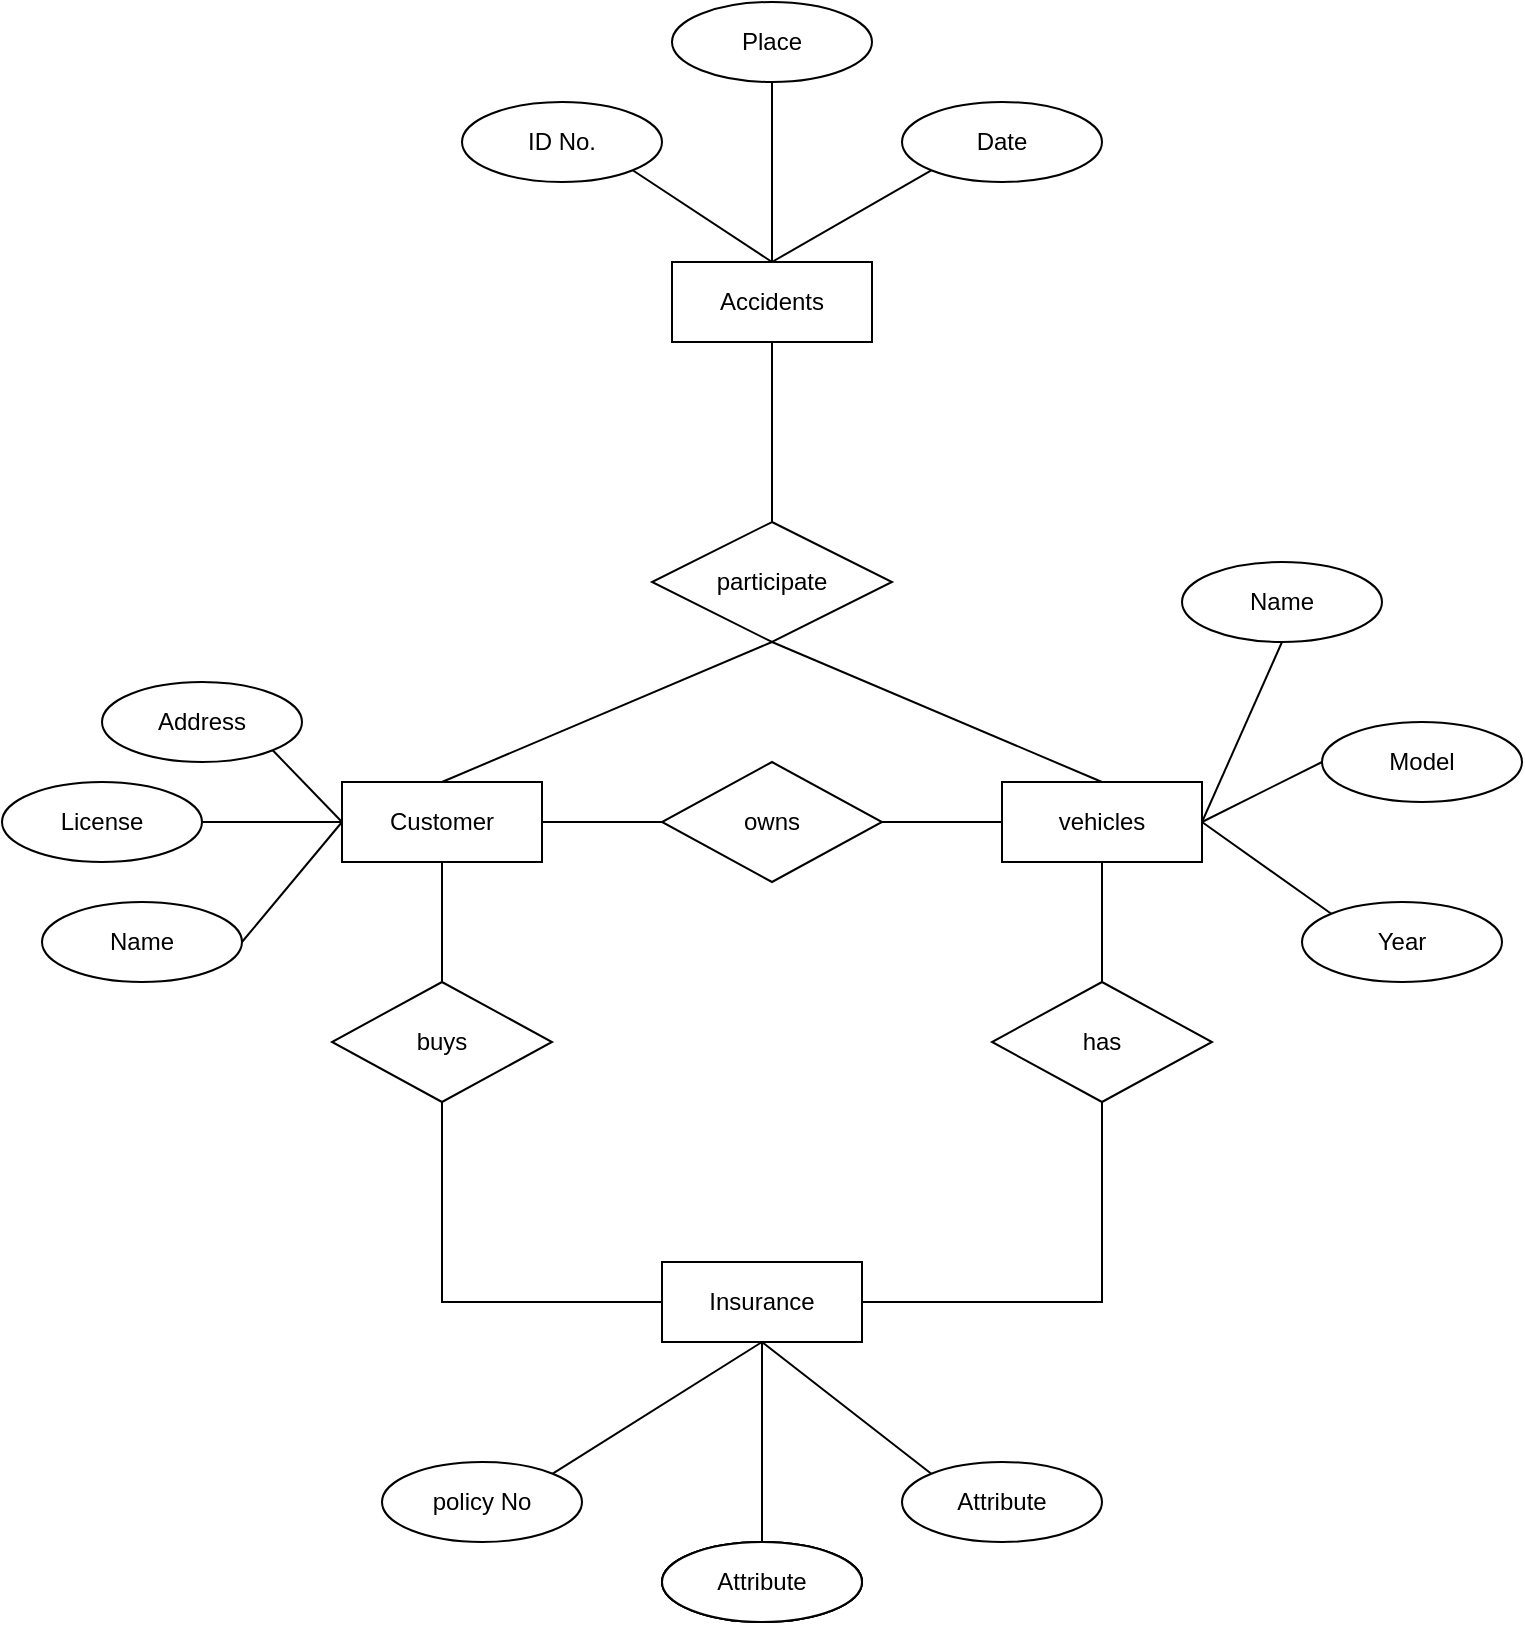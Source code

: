 <mxfile version="21.0.6" type="device"><diagram id="R2lEEEUBdFMjLlhIrx00" name="Page-1"><mxGraphModel dx="1645" dy="800" grid="1" gridSize="10" guides="1" tooltips="1" connect="1" arrows="1" fold="1" page="1" pageScale="1" pageWidth="850" pageHeight="1100" math="0" shadow="0" extFonts="Permanent Marker^https://fonts.googleapis.com/css?family=Permanent+Marker"><root><mxCell id="0"/><mxCell id="1" parent="0"/><mxCell id="_sj21JPGF26O4PUH-0AE-1" value="Insurance" style="whiteSpace=wrap;html=1;align=center;" vertex="1" parent="1"><mxGeometry x="370" y="740" width="100" height="40" as="geometry"/></mxCell><mxCell id="_sj21JPGF26O4PUH-0AE-2" value="Customer" style="whiteSpace=wrap;html=1;align=center;" vertex="1" parent="1"><mxGeometry x="210" y="500" width="100" height="40" as="geometry"/></mxCell><mxCell id="_sj21JPGF26O4PUH-0AE-3" value="owns" style="shape=rhombus;perimeter=rhombusPerimeter;whiteSpace=wrap;html=1;align=center;" vertex="1" parent="1"><mxGeometry x="370" y="490" width="110" height="60" as="geometry"/></mxCell><mxCell id="_sj21JPGF26O4PUH-0AE-4" value="vehicles" style="whiteSpace=wrap;html=1;align=center;" vertex="1" parent="1"><mxGeometry x="540" y="500" width="100" height="40" as="geometry"/></mxCell><mxCell id="_sj21JPGF26O4PUH-0AE-5" value="has" style="shape=rhombus;perimeter=rhombusPerimeter;whiteSpace=wrap;html=1;align=center;" vertex="1" parent="1"><mxGeometry x="535" y="600" width="110" height="60" as="geometry"/></mxCell><mxCell id="_sj21JPGF26O4PUH-0AE-6" value="buys" style="shape=rhombus;perimeter=rhombusPerimeter;whiteSpace=wrap;html=1;align=center;" vertex="1" parent="1"><mxGeometry x="205" y="600" width="110" height="60" as="geometry"/></mxCell><mxCell id="_sj21JPGF26O4PUH-0AE-7" value="Accidents" style="whiteSpace=wrap;html=1;align=center;" vertex="1" parent="1"><mxGeometry x="375" y="240" width="100" height="40" as="geometry"/></mxCell><mxCell id="_sj21JPGF26O4PUH-0AE-8" value="participate" style="shape=rhombus;perimeter=rhombusPerimeter;whiteSpace=wrap;html=1;align=center;" vertex="1" parent="1"><mxGeometry x="365" y="370" width="120" height="60" as="geometry"/></mxCell><mxCell id="_sj21JPGF26O4PUH-0AE-9" value="" style="endArrow=none;html=1;rounded=0;exitX=0.5;exitY=0;exitDx=0;exitDy=0;entryX=0.5;entryY=1;entryDx=0;entryDy=0;" edge="1" parent="1" source="_sj21JPGF26O4PUH-0AE-2" target="_sj21JPGF26O4PUH-0AE-8"><mxGeometry relative="1" as="geometry"><mxPoint x="340" y="370" as="sourcePoint"/><mxPoint x="500" y="370" as="targetPoint"/></mxGeometry></mxCell><mxCell id="_sj21JPGF26O4PUH-0AE-10" value="" style="endArrow=none;html=1;rounded=0;exitX=0.5;exitY=1;exitDx=0;exitDy=0;entryX=0.5;entryY=0;entryDx=0;entryDy=0;" edge="1" parent="1" source="_sj21JPGF26O4PUH-0AE-8" target="_sj21JPGF26O4PUH-0AE-4"><mxGeometry relative="1" as="geometry"><mxPoint x="340" y="370" as="sourcePoint"/><mxPoint x="500" y="370" as="targetPoint"/></mxGeometry></mxCell><mxCell id="_sj21JPGF26O4PUH-0AE-11" value="" style="endArrow=none;html=1;rounded=0;exitX=0.5;exitY=1;exitDx=0;exitDy=0;entryX=0.5;entryY=0;entryDx=0;entryDy=0;" edge="1" parent="1" source="_sj21JPGF26O4PUH-0AE-7" target="_sj21JPGF26O4PUH-0AE-8"><mxGeometry relative="1" as="geometry"><mxPoint x="340" y="370" as="sourcePoint"/><mxPoint x="500" y="370" as="targetPoint"/></mxGeometry></mxCell><mxCell id="_sj21JPGF26O4PUH-0AE-12" value="" style="endArrow=none;html=1;rounded=0;exitX=1;exitY=0.5;exitDx=0;exitDy=0;entryX=0;entryY=0.5;entryDx=0;entryDy=0;" edge="1" parent="1" source="_sj21JPGF26O4PUH-0AE-2" target="_sj21JPGF26O4PUH-0AE-3"><mxGeometry relative="1" as="geometry"><mxPoint x="340" y="590" as="sourcePoint"/><mxPoint x="500" y="590" as="targetPoint"/></mxGeometry></mxCell><mxCell id="_sj21JPGF26O4PUH-0AE-13" value="" style="endArrow=none;html=1;rounded=0;exitX=1;exitY=0.5;exitDx=0;exitDy=0;entryX=0;entryY=0.5;entryDx=0;entryDy=0;" edge="1" parent="1" source="_sj21JPGF26O4PUH-0AE-3" target="_sj21JPGF26O4PUH-0AE-4"><mxGeometry relative="1" as="geometry"><mxPoint x="340" y="590" as="sourcePoint"/><mxPoint x="500" y="590" as="targetPoint"/></mxGeometry></mxCell><mxCell id="_sj21JPGF26O4PUH-0AE-14" value="" style="endArrow=none;html=1;rounded=0;exitX=0.5;exitY=1;exitDx=0;exitDy=0;entryX=0.5;entryY=0;entryDx=0;entryDy=0;" edge="1" parent="1" source="_sj21JPGF26O4PUH-0AE-2" target="_sj21JPGF26O4PUH-0AE-6"><mxGeometry relative="1" as="geometry"><mxPoint x="340" y="590" as="sourcePoint"/><mxPoint x="500" y="590" as="targetPoint"/></mxGeometry></mxCell><mxCell id="_sj21JPGF26O4PUH-0AE-15" value="" style="endArrow=none;html=1;rounded=0;exitX=0.5;exitY=1;exitDx=0;exitDy=0;entryX=0.5;entryY=0;entryDx=0;entryDy=0;" edge="1" parent="1" source="_sj21JPGF26O4PUH-0AE-4" target="_sj21JPGF26O4PUH-0AE-5"><mxGeometry relative="1" as="geometry"><mxPoint x="340" y="590" as="sourcePoint"/><mxPoint x="500" y="590" as="targetPoint"/></mxGeometry></mxCell><mxCell id="_sj21JPGF26O4PUH-0AE-16" value="" style="endArrow=none;html=1;rounded=0;exitX=0.5;exitY=1;exitDx=0;exitDy=0;entryX=0;entryY=0.5;entryDx=0;entryDy=0;" edge="1" parent="1" source="_sj21JPGF26O4PUH-0AE-6" target="_sj21JPGF26O4PUH-0AE-1"><mxGeometry relative="1" as="geometry"><mxPoint x="340" y="590" as="sourcePoint"/><mxPoint x="500" y="590" as="targetPoint"/><Array as="points"><mxPoint x="260" y="760"/></Array></mxGeometry></mxCell><mxCell id="_sj21JPGF26O4PUH-0AE-17" value="" style="endArrow=none;html=1;rounded=0;entryX=0.5;entryY=1;entryDx=0;entryDy=0;exitX=1;exitY=0.5;exitDx=0;exitDy=0;" edge="1" parent="1" source="_sj21JPGF26O4PUH-0AE-1" target="_sj21JPGF26O4PUH-0AE-5"><mxGeometry relative="1" as="geometry"><mxPoint x="340" y="590" as="sourcePoint"/><mxPoint x="500" y="590" as="targetPoint"/><Array as="points"><mxPoint x="590" y="760"/></Array></mxGeometry></mxCell><mxCell id="_sj21JPGF26O4PUH-0AE-18" value="Attribute" style="ellipse;whiteSpace=wrap;html=1;align=center;" vertex="1" parent="1"><mxGeometry x="490" y="840" width="100" height="40" as="geometry"/></mxCell><mxCell id="_sj21JPGF26O4PUH-0AE-19" value="Attribute" style="ellipse;whiteSpace=wrap;html=1;align=center;" vertex="1" parent="1"><mxGeometry x="370" y="880" width="100" height="40" as="geometry"/></mxCell><mxCell id="_sj21JPGF26O4PUH-0AE-20" value="Attribute" style="ellipse;whiteSpace=wrap;html=1;align=center;" vertex="1" parent="1"><mxGeometry x="370" y="880" width="100" height="40" as="geometry"/></mxCell><mxCell id="_sj21JPGF26O4PUH-0AE-21" value="Attribute" style="ellipse;whiteSpace=wrap;html=1;align=center;" vertex="1" parent="1"><mxGeometry x="370" y="880" width="100" height="40" as="geometry"/></mxCell><mxCell id="_sj21JPGF26O4PUH-0AE-22" value="policy No" style="ellipse;whiteSpace=wrap;html=1;align=center;" vertex="1" parent="1"><mxGeometry x="230" y="840" width="100" height="40" as="geometry"/></mxCell><mxCell id="_sj21JPGF26O4PUH-0AE-23" value="Name" style="ellipse;whiteSpace=wrap;html=1;align=center;" vertex="1" parent="1"><mxGeometry x="630" y="390" width="100" height="40" as="geometry"/></mxCell><mxCell id="_sj21JPGF26O4PUH-0AE-24" value="Model" style="ellipse;whiteSpace=wrap;html=1;align=center;" vertex="1" parent="1"><mxGeometry x="700" y="470" width="100" height="40" as="geometry"/></mxCell><mxCell id="_sj21JPGF26O4PUH-0AE-25" value="Year" style="ellipse;whiteSpace=wrap;html=1;align=center;" vertex="1" parent="1"><mxGeometry x="690" y="560" width="100" height="40" as="geometry"/></mxCell><mxCell id="_sj21JPGF26O4PUH-0AE-26" value="Name" style="ellipse;whiteSpace=wrap;html=1;align=center;" vertex="1" parent="1"><mxGeometry x="60" y="560" width="100" height="40" as="geometry"/></mxCell><mxCell id="_sj21JPGF26O4PUH-0AE-27" value="License" style="ellipse;whiteSpace=wrap;html=1;align=center;" vertex="1" parent="1"><mxGeometry x="40" y="500" width="100" height="40" as="geometry"/></mxCell><mxCell id="_sj21JPGF26O4PUH-0AE-28" value="Address" style="ellipse;whiteSpace=wrap;html=1;align=center;" vertex="1" parent="1"><mxGeometry x="90" y="450" width="100" height="40" as="geometry"/></mxCell><mxCell id="_sj21JPGF26O4PUH-0AE-29" value="" style="endArrow=none;html=1;rounded=0;exitX=1;exitY=1;exitDx=0;exitDy=0;entryX=0;entryY=0.5;entryDx=0;entryDy=0;" edge="1" parent="1" source="_sj21JPGF26O4PUH-0AE-28" target="_sj21JPGF26O4PUH-0AE-2"><mxGeometry relative="1" as="geometry"><mxPoint x="340" y="440" as="sourcePoint"/><mxPoint x="500" y="440" as="targetPoint"/></mxGeometry></mxCell><mxCell id="_sj21JPGF26O4PUH-0AE-30" value="" style="endArrow=none;html=1;rounded=0;exitX=1;exitY=0.5;exitDx=0;exitDy=0;entryX=0;entryY=0.5;entryDx=0;entryDy=0;" edge="1" parent="1" source="_sj21JPGF26O4PUH-0AE-27" target="_sj21JPGF26O4PUH-0AE-2"><mxGeometry relative="1" as="geometry"><mxPoint x="340" y="440" as="sourcePoint"/><mxPoint x="500" y="440" as="targetPoint"/></mxGeometry></mxCell><mxCell id="_sj21JPGF26O4PUH-0AE-31" value="" style="endArrow=none;html=1;rounded=0;exitX=1;exitY=0.5;exitDx=0;exitDy=0;entryX=0;entryY=0.5;entryDx=0;entryDy=0;" edge="1" parent="1" source="_sj21JPGF26O4PUH-0AE-26" target="_sj21JPGF26O4PUH-0AE-2"><mxGeometry relative="1" as="geometry"><mxPoint x="340" y="440" as="sourcePoint"/><mxPoint x="500" y="440" as="targetPoint"/></mxGeometry></mxCell><mxCell id="_sj21JPGF26O4PUH-0AE-32" value="" style="endArrow=none;html=1;rounded=0;exitX=0.5;exitY=1;exitDx=0;exitDy=0;entryX=1;entryY=0.5;entryDx=0;entryDy=0;" edge="1" parent="1" source="_sj21JPGF26O4PUH-0AE-23" target="_sj21JPGF26O4PUH-0AE-4"><mxGeometry relative="1" as="geometry"><mxPoint x="340" y="520" as="sourcePoint"/><mxPoint x="500" y="520" as="targetPoint"/></mxGeometry></mxCell><mxCell id="_sj21JPGF26O4PUH-0AE-33" value="" style="endArrow=none;html=1;rounded=0;exitX=0;exitY=0.5;exitDx=0;exitDy=0;entryX=1;entryY=0.5;entryDx=0;entryDy=0;" edge="1" parent="1" source="_sj21JPGF26O4PUH-0AE-24" target="_sj21JPGF26O4PUH-0AE-4"><mxGeometry relative="1" as="geometry"><mxPoint x="340" y="520" as="sourcePoint"/><mxPoint x="500" y="520" as="targetPoint"/></mxGeometry></mxCell><mxCell id="_sj21JPGF26O4PUH-0AE-34" value="" style="endArrow=none;html=1;rounded=0;exitX=0;exitY=0;exitDx=0;exitDy=0;entryX=1;entryY=0.5;entryDx=0;entryDy=0;" edge="1" parent="1" source="_sj21JPGF26O4PUH-0AE-25" target="_sj21JPGF26O4PUH-0AE-4"><mxGeometry relative="1" as="geometry"><mxPoint x="340" y="520" as="sourcePoint"/><mxPoint x="500" y="520" as="targetPoint"/></mxGeometry></mxCell><mxCell id="_sj21JPGF26O4PUH-0AE-36" value="" style="endArrow=none;html=1;rounded=0;exitX=0.5;exitY=1;exitDx=0;exitDy=0;entryX=1;entryY=0;entryDx=0;entryDy=0;" edge="1" parent="1" source="_sj21JPGF26O4PUH-0AE-1" target="_sj21JPGF26O4PUH-0AE-22"><mxGeometry relative="1" as="geometry"><mxPoint x="340" y="740" as="sourcePoint"/><mxPoint x="500" y="740" as="targetPoint"/></mxGeometry></mxCell><mxCell id="_sj21JPGF26O4PUH-0AE-37" value="" style="endArrow=none;html=1;rounded=0;exitX=0.5;exitY=0;exitDx=0;exitDy=0;entryX=0.5;entryY=1;entryDx=0;entryDy=0;" edge="1" parent="1" source="_sj21JPGF26O4PUH-0AE-21" target="_sj21JPGF26O4PUH-0AE-1"><mxGeometry relative="1" as="geometry"><mxPoint x="340" y="740" as="sourcePoint"/><mxPoint x="500" y="740" as="targetPoint"/></mxGeometry></mxCell><mxCell id="_sj21JPGF26O4PUH-0AE-38" value="" style="endArrow=none;html=1;rounded=0;entryX=0;entryY=0;entryDx=0;entryDy=0;" edge="1" parent="1" target="_sj21JPGF26O4PUH-0AE-18"><mxGeometry relative="1" as="geometry"><mxPoint x="420" y="780" as="sourcePoint"/><mxPoint x="500" y="740" as="targetPoint"/></mxGeometry></mxCell><mxCell id="_sj21JPGF26O4PUH-0AE-39" value="ID No." style="ellipse;whiteSpace=wrap;html=1;align=center;" vertex="1" parent="1"><mxGeometry x="270" y="160" width="100" height="40" as="geometry"/></mxCell><mxCell id="_sj21JPGF26O4PUH-0AE-40" value="Place" style="ellipse;whiteSpace=wrap;html=1;align=center;" vertex="1" parent="1"><mxGeometry x="375" y="110" width="100" height="40" as="geometry"/></mxCell><mxCell id="_sj21JPGF26O4PUH-0AE-41" value="Date" style="ellipse;whiteSpace=wrap;html=1;align=center;" vertex="1" parent="1"><mxGeometry x="490" y="160" width="100" height="40" as="geometry"/></mxCell><mxCell id="_sj21JPGF26O4PUH-0AE-42" value="" style="endArrow=none;html=1;rounded=0;exitX=0.5;exitY=1;exitDx=0;exitDy=0;entryX=0.5;entryY=0;entryDx=0;entryDy=0;" edge="1" parent="1" source="_sj21JPGF26O4PUH-0AE-40" target="_sj21JPGF26O4PUH-0AE-7"><mxGeometry relative="1" as="geometry"><mxPoint x="340" y="290" as="sourcePoint"/><mxPoint x="500" y="290" as="targetPoint"/></mxGeometry></mxCell><mxCell id="_sj21JPGF26O4PUH-0AE-43" value="" style="endArrow=none;html=1;rounded=0;entryX=0;entryY=1;entryDx=0;entryDy=0;exitX=0.5;exitY=0;exitDx=0;exitDy=0;" edge="1" parent="1" source="_sj21JPGF26O4PUH-0AE-7" target="_sj21JPGF26O4PUH-0AE-41"><mxGeometry relative="1" as="geometry"><mxPoint x="340" y="290" as="sourcePoint"/><mxPoint x="500" y="290" as="targetPoint"/></mxGeometry></mxCell><mxCell id="_sj21JPGF26O4PUH-0AE-44" value="" style="endArrow=none;html=1;rounded=0;exitX=1;exitY=1;exitDx=0;exitDy=0;entryX=0.5;entryY=0;entryDx=0;entryDy=0;" edge="1" parent="1" source="_sj21JPGF26O4PUH-0AE-39" target="_sj21JPGF26O4PUH-0AE-7"><mxGeometry relative="1" as="geometry"><mxPoint x="340" y="290" as="sourcePoint"/><mxPoint x="430" y="240" as="targetPoint"/></mxGeometry></mxCell></root></mxGraphModel></diagram></mxfile>